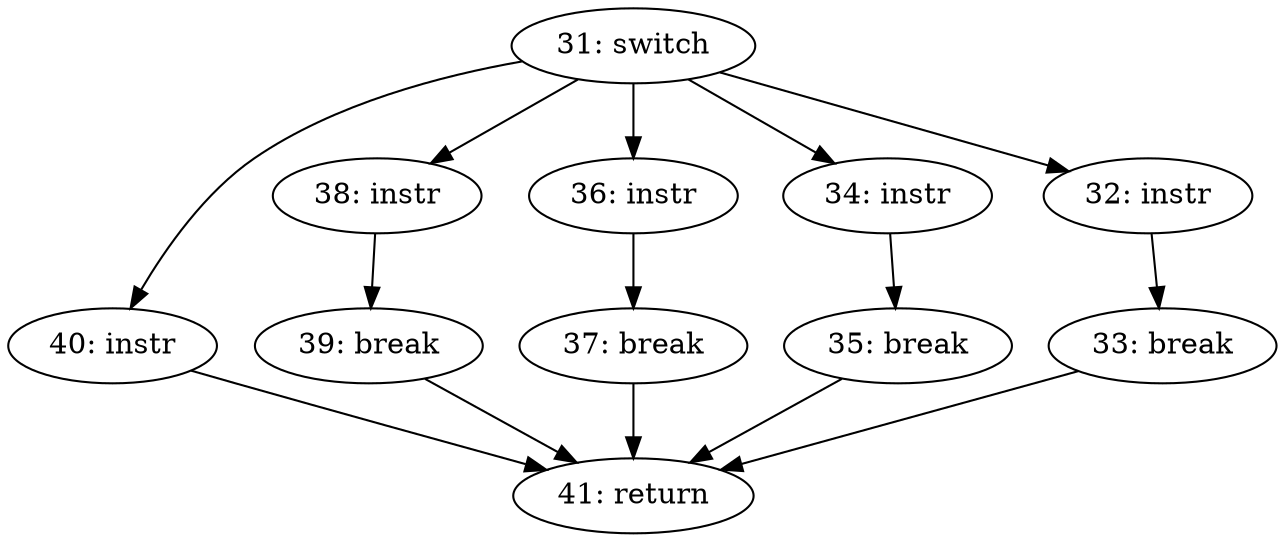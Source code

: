 digraph CFG_get_current {
31 [label="31: switch"]
	31 -> 40
	31 -> 38
	31 -> 36
	31 -> 34
	31 -> 32
32 [label="32: instr"]
	32 -> 33
33 [label="33: break"]
	33 -> 41
34 [label="34: instr"]
	34 -> 35
35 [label="35: break"]
	35 -> 41
36 [label="36: instr"]
	36 -> 37
37 [label="37: break"]
	37 -> 41
38 [label="38: instr"]
	38 -> 39
39 [label="39: break"]
	39 -> 41
40 [label="40: instr"]
	40 -> 41
41 [label="41: return"]
	
}
